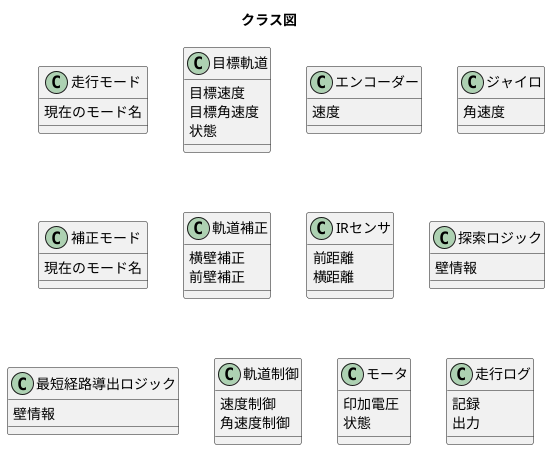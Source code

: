 @startuml
title クラス図

class 走行モード
走行モード : 現在のモード名

Class 目標軌道
目標軌道 : 目標速度
目標軌道 : 目標角速度 
目標軌道 : 状態

class エンコーダー
エンコーダー : 速度

class ジャイロ
ジャイロ : 角速度

class 補正モード
補正モード : 現在のモード名 

class 軌道補正
軌道補正 : 横壁補正
軌道補正 : 前壁補正

class IRセンサ
IRセンサ : 前距離
IRセンサ : 横距離

class 探索ロジック
探索ロジック : 壁情報

class 最短経路導出ロジック
最短経路導出ロジック : 壁情報

class 軌道制御
軌道制御 : 速度制御
軌道制御 : 角速度制御

class モータ
モータ : 印加電圧
モータ : 状態

class 走行ログ
走行ログ : 記録
走行ログ : 出力
@enduml


走行モード：走行モードそのもの、責務として、競技者の入力に応じてモードを変更する。
目標軌道：マウスの移動経路の目標。責務として、走行モードに応じた目標軌道から、目標速度、目標角速度を生成する。
エンコーダー：責務として、現在の速度を取得する
ジャイロ：責務として、現在の角速度を取得する。
補正モード：補正モードそのもの、責務として、モータ印加電圧の補正方法（ジャイロ？IRせんさ？）を決定する。
IRセンサ：現在の壁との距離、壁の有無を取得する。
探索ロジック：迷路の探索経路の生成。責務として、目標軌道の生成、及び壁情報の記録
最短経路導出ロジック：最短走行。責務として、壁情報をもとに最短経路を生成。
軌道制御：軌道の制御方法。責務として、目標速度、角速度に対する、現在速度、角速度をもとに、モータ印加電圧を決定する。
軌道補正：軌道の補正方法。責務として、補正モードをもとにIRセンサの情報からモータ印加電圧を補正する。
モータ：モータそのもの。責務として、補正モードに応じ、電圧をモータに印加する。
走行ログ：ログシステム。責務として、走行時のログを記録し、出力する。


**クラス候補**
走行モード：走行モードにより目標軌道の生成方法が変わるため。
目標軌道：マウスの移動経路の目標が必要であるため。
目標速度：目標軌道の生成には目標速度が必要となるため
エンコーダー：現在の速度を知るために必要
目標角速度；目標軌道の生成には目標角速度が必要となるため
ジャイロ：現在の角速度を知るために必要。
補正モード：目標軌道に追従するとき、補正方法を都度変更するため必要
IRセンサ：一部補正モードにおいて、壁との距離を知るために必要
探索ロジック：一部走行モードにおいて、目標軌道の生成に必要。
最短経路導出ロジック：一部走行モードにおいて、目標軌道の生成に必要。
速度制御：目標速度に対し、速度を追従させるために必要
角速度制御：目標角速度に対し、角速度を追従させるために必要
走行ログ：走行時のログを記録、出力するために必要